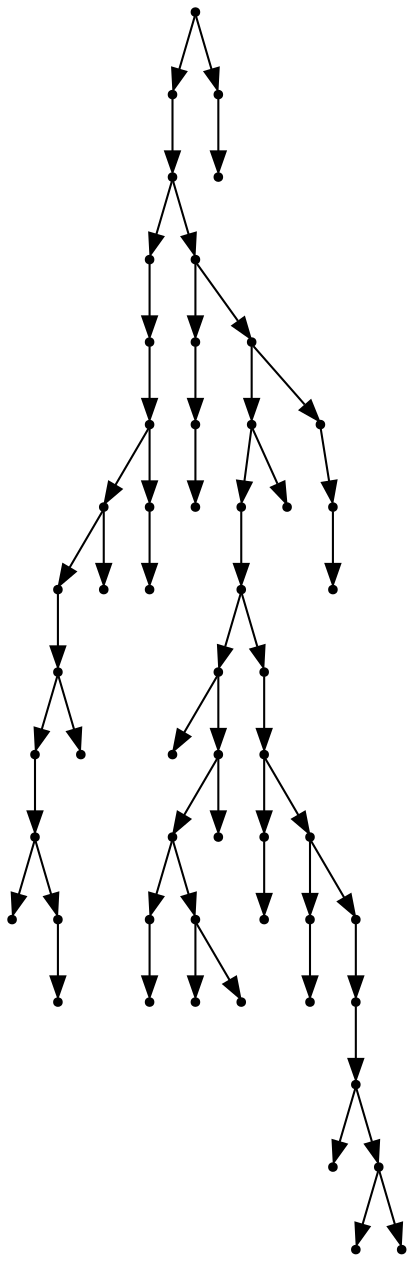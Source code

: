 digraph {
  55 [shape=point];
  52 [shape=point];
  51 [shape=point];
  14 [shape=point];
  13 [shape=point];
  12 [shape=point];
  9 [shape=point];
  7 [shape=point];
  6 [shape=point];
  4 [shape=point];
  3 [shape=point];
  0 [shape=point];
  2 [shape=point];
  1 [shape=point];
  5 [shape=point];
  8 [shape=point];
  11 [shape=point];
  10 [shape=point];
  50 [shape=point];
  17 [shape=point];
  16 [shape=point];
  15 [shape=point];
  49 [shape=point];
  45 [shape=point];
  43 [shape=point];
  42 [shape=point];
  27 [shape=point];
  18 [shape=point];
  26 [shape=point];
  24 [shape=point];
  20 [shape=point];
  19 [shape=point];
  23 [shape=point];
  21 [shape=point];
  22 [shape=point];
  25 [shape=point];
  41 [shape=point];
  40 [shape=point];
  29 [shape=point];
  28 [shape=point];
  39 [shape=point];
  31 [shape=point];
  30 [shape=point];
  38 [shape=point];
  37 [shape=point];
  36 [shape=point];
  32 [shape=point];
  35 [shape=point];
  33 [shape=point];
  34 [shape=point];
  44 [shape=point];
  48 [shape=point];
  47 [shape=point];
  46 [shape=point];
  54 [shape=point];
  53 [shape=point];
55 -> 52;
52 -> 51;
51 -> 14;
14 -> 13;
13 -> 12;
12 -> 9;
9 -> 7;
7 -> 6;
6 -> 4;
4 -> 3;
3 -> 0;
3 -> 2;
2 -> 1;
6 -> 5;
9 -> 8;
12 -> 11;
11 -> 10;
51 -> 50;
50 -> 17;
17 -> 16;
16 -> 15;
50 -> 49;
49 -> 45;
45 -> 43;
43 -> 42;
42 -> 27;
27 -> 18;
27 -> 26;
26 -> 24;
24 -> 20;
20 -> 19;
24 -> 23;
23 -> 21;
23 -> 22;
26 -> 25;
42 -> 41;
41 -> 40;
40 -> 29;
29 -> 28;
40 -> 39;
39 -> 31;
31 -> 30;
39 -> 38;
38 -> 37;
37 -> 36;
36 -> 32;
36 -> 35;
35 -> 33;
35 -> 34;
45 -> 44;
49 -> 48;
48 -> 47;
47 -> 46;
55 -> 54;
54 -> 53;
}
